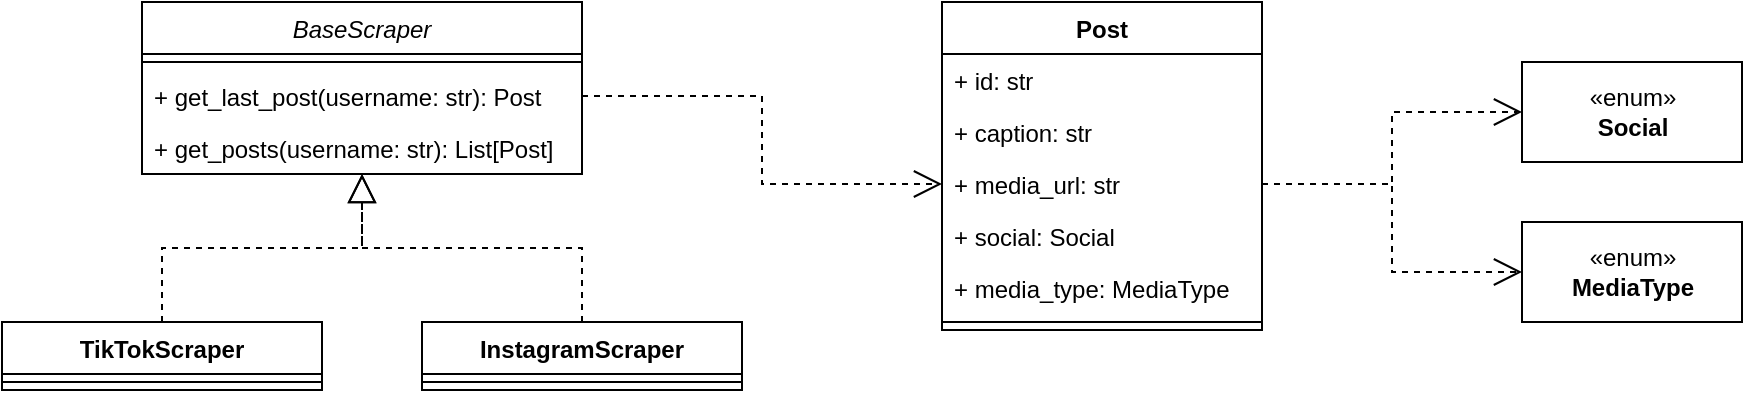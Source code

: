 <mxfile version="19.0.2" type="device"><diagram id="C5RBs43oDa-KdzZeNtuy" name="Page-1"><mxGraphModel dx="2545" dy="728" grid="1" gridSize="10" guides="1" tooltips="1" connect="1" arrows="1" fold="1" page="1" pageScale="1" pageWidth="827" pageHeight="1169" math="0" shadow="0"><root><mxCell id="WIyWlLk6GJQsqaUBKTNV-0"/><mxCell id="WIyWlLk6GJQsqaUBKTNV-1" parent="WIyWlLk6GJQsqaUBKTNV-0"/><mxCell id="Iox-Qz_df4ZEydKS1iks-14" value="" style="endArrow=block;dashed=1;endFill=0;endSize=12;html=1;rounded=0;entryX=0.5;entryY=1;entryDx=0;entryDy=0;exitX=0.5;exitY=0;exitDx=0;exitDy=0;edgeStyle=orthogonalEdgeStyle;" edge="1" parent="WIyWlLk6GJQsqaUBKTNV-1" source="Iox-Qz_df4ZEydKS1iks-33" target="Iox-Qz_df4ZEydKS1iks-43"><mxGeometry width="160" relative="1" as="geometry"><mxPoint x="-376" y="330" as="sourcePoint"/><mxPoint x="-271" y="216" as="targetPoint"/></mxGeometry></mxCell><mxCell id="Iox-Qz_df4ZEydKS1iks-15" value="" style="endArrow=block;dashed=1;endFill=0;endSize=12;html=1;rounded=0;exitX=0.5;exitY=0;exitDx=0;exitDy=0;edgeStyle=orthogonalEdgeStyle;entryX=0.5;entryY=1;entryDx=0;entryDy=0;" edge="1" parent="WIyWlLk6GJQsqaUBKTNV-1" source="Iox-Qz_df4ZEydKS1iks-37" target="Iox-Qz_df4ZEydKS1iks-43"><mxGeometry width="160" relative="1" as="geometry"><mxPoint x="-196" y="330" as="sourcePoint"/><mxPoint x="-236" y="160" as="targetPoint"/></mxGeometry></mxCell><mxCell id="Iox-Qz_df4ZEydKS1iks-33" value="TikTokScraper" style="swimlane;fontStyle=1;align=center;verticalAlign=top;childLayout=stackLayout;horizontal=1;startSize=26;horizontalStack=0;resizeParent=1;resizeParentMax=0;resizeLast=0;collapsible=1;marginBottom=0;" vertex="1" parent="WIyWlLk6GJQsqaUBKTNV-1"><mxGeometry x="-456" y="300" width="160" height="34" as="geometry"/></mxCell><mxCell id="Iox-Qz_df4ZEydKS1iks-35" value="" style="line;strokeWidth=1;fillColor=none;align=left;verticalAlign=middle;spacingTop=-1;spacingLeft=3;spacingRight=3;rotatable=0;labelPosition=right;points=[];portConstraint=eastwest;" vertex="1" parent="Iox-Qz_df4ZEydKS1iks-33"><mxGeometry y="26" width="160" height="8" as="geometry"/></mxCell><mxCell id="Iox-Qz_df4ZEydKS1iks-37" value="InstagramScraper" style="swimlane;fontStyle=1;align=center;verticalAlign=top;childLayout=stackLayout;horizontal=1;startSize=26;horizontalStack=0;resizeParent=1;resizeParentMax=0;resizeLast=0;collapsible=1;marginBottom=0;" vertex="1" parent="WIyWlLk6GJQsqaUBKTNV-1"><mxGeometry x="-246" y="300" width="160" height="34" as="geometry"/></mxCell><mxCell id="Iox-Qz_df4ZEydKS1iks-38" value="" style="line;strokeWidth=1;fillColor=none;align=left;verticalAlign=middle;spacingTop=-1;spacingLeft=3;spacingRight=3;rotatable=0;labelPosition=right;points=[];portConstraint=eastwest;" vertex="1" parent="Iox-Qz_df4ZEydKS1iks-37"><mxGeometry y="26" width="160" height="8" as="geometry"/></mxCell><mxCell id="Iox-Qz_df4ZEydKS1iks-43" value="BaseScraper" style="swimlane;fontStyle=2;align=center;verticalAlign=top;childLayout=stackLayout;horizontal=1;startSize=26;horizontalStack=0;resizeParent=1;resizeParentMax=0;resizeLast=0;collapsible=1;marginBottom=0;" vertex="1" parent="WIyWlLk6GJQsqaUBKTNV-1"><mxGeometry x="-386" y="140" width="220" height="86" as="geometry"/></mxCell><mxCell id="Iox-Qz_df4ZEydKS1iks-45" value="" style="line;strokeWidth=1;fillColor=none;align=left;verticalAlign=middle;spacingTop=-1;spacingLeft=3;spacingRight=3;rotatable=0;labelPosition=right;points=[];portConstraint=eastwest;" vertex="1" parent="Iox-Qz_df4ZEydKS1iks-43"><mxGeometry y="26" width="220" height="8" as="geometry"/></mxCell><mxCell id="Iox-Qz_df4ZEydKS1iks-41" value="+ get_last_post(username: str): Post" style="text;strokeColor=none;fillColor=none;align=left;verticalAlign=top;spacingLeft=4;spacingRight=4;overflow=hidden;rotatable=0;points=[[0,0.5],[1,0.5]];portConstraint=eastwest;" vertex="1" parent="Iox-Qz_df4ZEydKS1iks-43"><mxGeometry y="34" width="220" height="26" as="geometry"/></mxCell><mxCell id="Iox-Qz_df4ZEydKS1iks-42" value="+ get_posts(username: str): List[Post]" style="text;strokeColor=none;fillColor=none;align=left;verticalAlign=top;spacingLeft=4;spacingRight=4;overflow=hidden;rotatable=0;points=[[0,0.5],[1,0.5]];portConstraint=eastwest;" vertex="1" parent="Iox-Qz_df4ZEydKS1iks-43"><mxGeometry y="60" width="220" height="26" as="geometry"/></mxCell><mxCell id="Iox-Qz_df4ZEydKS1iks-47" value="«enum»&lt;br&gt;&lt;b&gt;Social&lt;/b&gt;" style="html=1;" vertex="1" parent="WIyWlLk6GJQsqaUBKTNV-1"><mxGeometry x="304" y="170" width="110" height="50" as="geometry"/></mxCell><mxCell id="Iox-Qz_df4ZEydKS1iks-48" value="«enum»&lt;br&gt;&lt;b&gt;MediaType&lt;/b&gt;" style="html=1;" vertex="1" parent="WIyWlLk6GJQsqaUBKTNV-1"><mxGeometry x="304" y="250" width="110" height="50" as="geometry"/></mxCell><mxCell id="Iox-Qz_df4ZEydKS1iks-49" value="Post" style="swimlane;fontStyle=1;align=center;verticalAlign=top;childLayout=stackLayout;horizontal=1;startSize=26;horizontalStack=0;resizeParent=1;resizeParentMax=0;resizeLast=0;collapsible=1;marginBottom=0;" vertex="1" parent="WIyWlLk6GJQsqaUBKTNV-1"><mxGeometry x="14" y="140" width="160" height="164" as="geometry"/></mxCell><mxCell id="Iox-Qz_df4ZEydKS1iks-50" value="+ id: str" style="text;strokeColor=none;fillColor=none;align=left;verticalAlign=top;spacingLeft=4;spacingRight=4;overflow=hidden;rotatable=0;points=[[0,0.5],[1,0.5]];portConstraint=eastwest;" vertex="1" parent="Iox-Qz_df4ZEydKS1iks-49"><mxGeometry y="26" width="160" height="26" as="geometry"/></mxCell><mxCell id="Iox-Qz_df4ZEydKS1iks-53" value="+ caption: str" style="text;strokeColor=none;fillColor=none;align=left;verticalAlign=top;spacingLeft=4;spacingRight=4;overflow=hidden;rotatable=0;points=[[0,0.5],[1,0.5]];portConstraint=eastwest;" vertex="1" parent="Iox-Qz_df4ZEydKS1iks-49"><mxGeometry y="52" width="160" height="26" as="geometry"/></mxCell><mxCell id="Iox-Qz_df4ZEydKS1iks-55" value="+ media_url: str" style="text;strokeColor=none;fillColor=none;align=left;verticalAlign=top;spacingLeft=4;spacingRight=4;overflow=hidden;rotatable=0;points=[[0,0.5],[1,0.5]];portConstraint=eastwest;" vertex="1" parent="Iox-Qz_df4ZEydKS1iks-49"><mxGeometry y="78" width="160" height="26" as="geometry"/></mxCell><mxCell id="Iox-Qz_df4ZEydKS1iks-56" value="+ social: Social" style="text;strokeColor=none;fillColor=none;align=left;verticalAlign=top;spacingLeft=4;spacingRight=4;overflow=hidden;rotatable=0;points=[[0,0.5],[1,0.5]];portConstraint=eastwest;" vertex="1" parent="Iox-Qz_df4ZEydKS1iks-49"><mxGeometry y="104" width="160" height="26" as="geometry"/></mxCell><mxCell id="Iox-Qz_df4ZEydKS1iks-57" value="+ media_type: MediaType" style="text;strokeColor=none;fillColor=none;align=left;verticalAlign=top;spacingLeft=4;spacingRight=4;overflow=hidden;rotatable=0;points=[[0,0.5],[1,0.5]];portConstraint=eastwest;" vertex="1" parent="Iox-Qz_df4ZEydKS1iks-49"><mxGeometry y="130" width="160" height="26" as="geometry"/></mxCell><mxCell id="Iox-Qz_df4ZEydKS1iks-51" value="" style="line;strokeWidth=1;fillColor=none;align=left;verticalAlign=middle;spacingTop=-1;spacingLeft=3;spacingRight=3;rotatable=0;labelPosition=right;points=[];portConstraint=eastwest;" vertex="1" parent="Iox-Qz_df4ZEydKS1iks-49"><mxGeometry y="156" width="160" height="8" as="geometry"/></mxCell><mxCell id="Iox-Qz_df4ZEydKS1iks-58" value="" style="endArrow=open;endSize=12;dashed=1;html=1;rounded=0;exitX=1;exitY=0.5;exitDx=0;exitDy=0;edgeStyle=orthogonalEdgeStyle;entryX=0;entryY=0.5;entryDx=0;entryDy=0;" edge="1" parent="WIyWlLk6GJQsqaUBKTNV-1" source="Iox-Qz_df4ZEydKS1iks-55" target="Iox-Qz_df4ZEydKS1iks-47"><mxGeometry width="160" relative="1" as="geometry"><mxPoint x="94" y="300" as="sourcePoint"/><mxPoint x="254" y="300" as="targetPoint"/></mxGeometry></mxCell><mxCell id="Iox-Qz_df4ZEydKS1iks-59" value="" style="endArrow=open;endSize=12;dashed=1;html=1;rounded=0;exitX=1;exitY=0.5;exitDx=0;exitDy=0;edgeStyle=orthogonalEdgeStyle;entryX=0;entryY=0.5;entryDx=0;entryDy=0;" edge="1" parent="WIyWlLk6GJQsqaUBKTNV-1" source="Iox-Qz_df4ZEydKS1iks-55" target="Iox-Qz_df4ZEydKS1iks-48"><mxGeometry width="160" relative="1" as="geometry"><mxPoint x="44" y="320" as="sourcePoint"/><mxPoint x="304" y="334" as="targetPoint"/></mxGeometry></mxCell><mxCell id="Iox-Qz_df4ZEydKS1iks-61" value="" style="endArrow=open;endSize=12;dashed=1;html=1;rounded=0;exitX=1;exitY=0.5;exitDx=0;exitDy=0;edgeStyle=orthogonalEdgeStyle;entryX=0;entryY=0.5;entryDx=0;entryDy=0;" edge="1" parent="WIyWlLk6GJQsqaUBKTNV-1" source="Iox-Qz_df4ZEydKS1iks-41" target="Iox-Qz_df4ZEydKS1iks-55"><mxGeometry width="160" relative="1" as="geometry"><mxPoint x="-286" y="100" as="sourcePoint"/><mxPoint x="-26" y="114" as="targetPoint"/></mxGeometry></mxCell></root></mxGraphModel></diagram></mxfile>